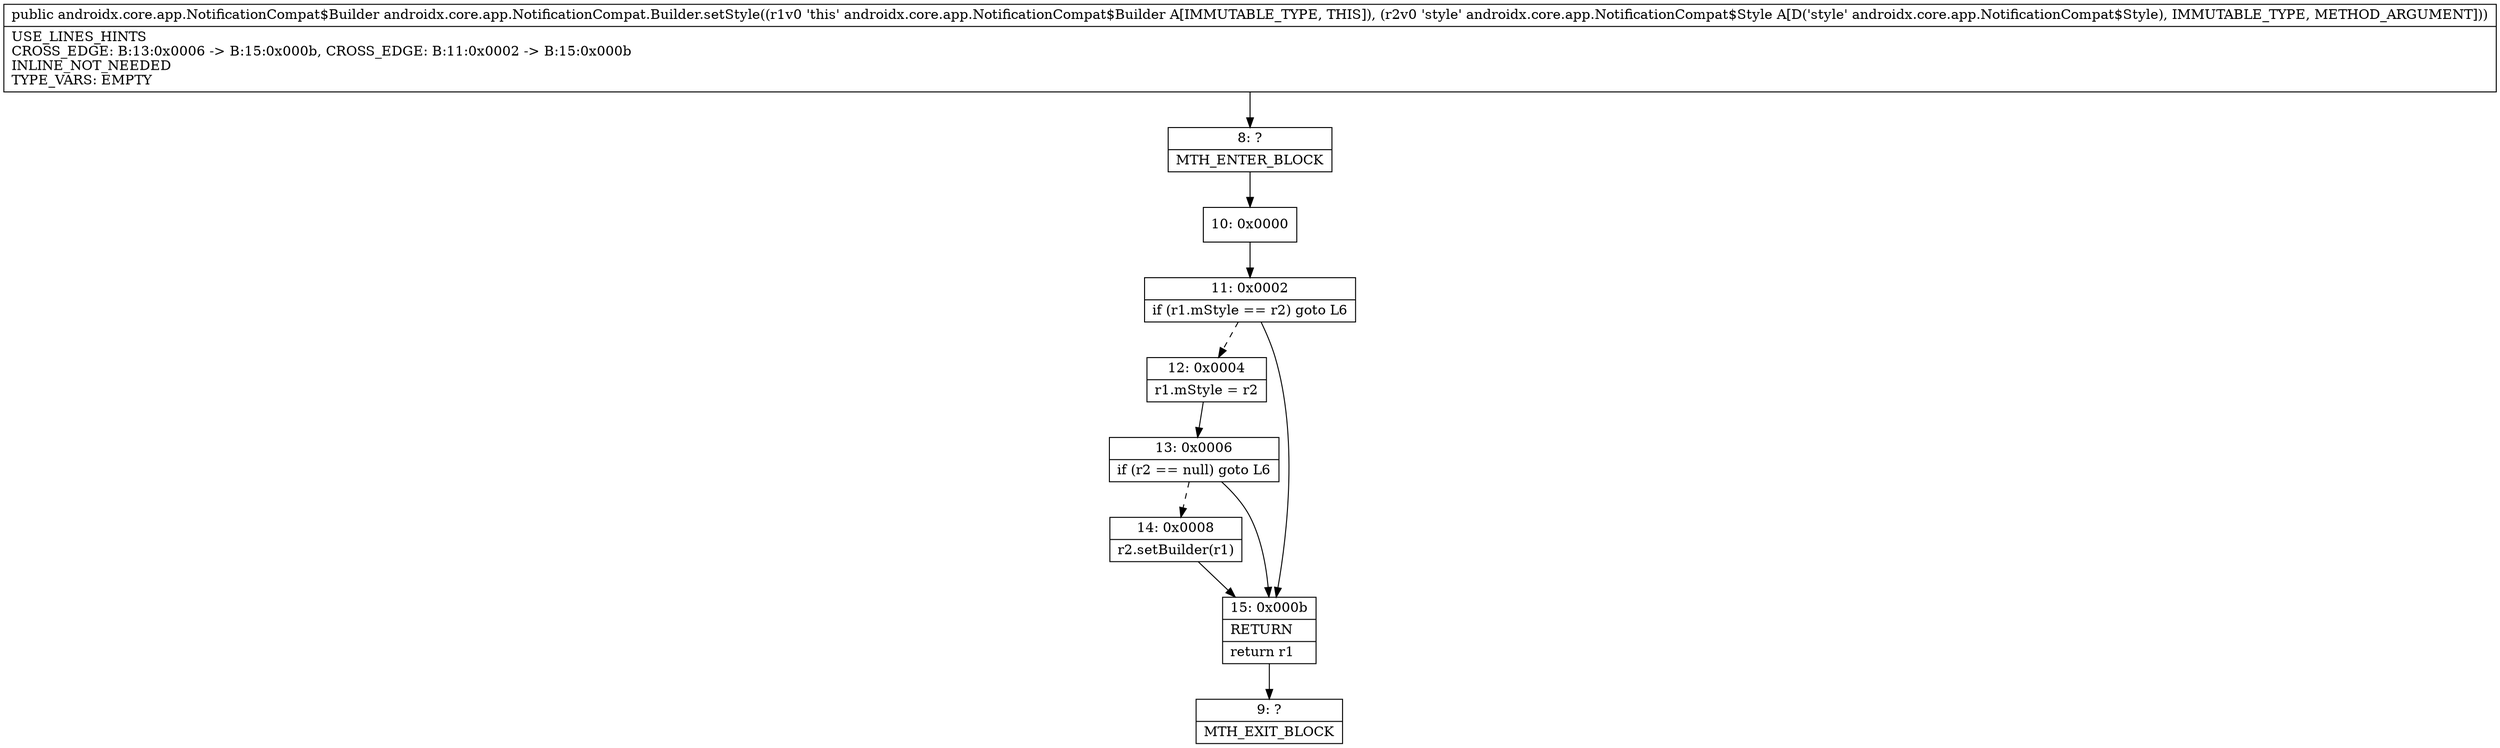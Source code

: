 digraph "CFG forandroidx.core.app.NotificationCompat.Builder.setStyle(Landroidx\/core\/app\/NotificationCompat$Style;)Landroidx\/core\/app\/NotificationCompat$Builder;" {
Node_8 [shape=record,label="{8\:\ ?|MTH_ENTER_BLOCK\l}"];
Node_10 [shape=record,label="{10\:\ 0x0000}"];
Node_11 [shape=record,label="{11\:\ 0x0002|if (r1.mStyle == r2) goto L6\l}"];
Node_12 [shape=record,label="{12\:\ 0x0004|r1.mStyle = r2\l}"];
Node_13 [shape=record,label="{13\:\ 0x0006|if (r2 == null) goto L6\l}"];
Node_14 [shape=record,label="{14\:\ 0x0008|r2.setBuilder(r1)\l}"];
Node_15 [shape=record,label="{15\:\ 0x000b|RETURN\l|return r1\l}"];
Node_9 [shape=record,label="{9\:\ ?|MTH_EXIT_BLOCK\l}"];
MethodNode[shape=record,label="{public androidx.core.app.NotificationCompat$Builder androidx.core.app.NotificationCompat.Builder.setStyle((r1v0 'this' androidx.core.app.NotificationCompat$Builder A[IMMUTABLE_TYPE, THIS]), (r2v0 'style' androidx.core.app.NotificationCompat$Style A[D('style' androidx.core.app.NotificationCompat$Style), IMMUTABLE_TYPE, METHOD_ARGUMENT]))  | USE_LINES_HINTS\lCROSS_EDGE: B:13:0x0006 \-\> B:15:0x000b, CROSS_EDGE: B:11:0x0002 \-\> B:15:0x000b\lINLINE_NOT_NEEDED\lTYPE_VARS: EMPTY\l}"];
MethodNode -> Node_8;Node_8 -> Node_10;
Node_10 -> Node_11;
Node_11 -> Node_12[style=dashed];
Node_11 -> Node_15;
Node_12 -> Node_13;
Node_13 -> Node_14[style=dashed];
Node_13 -> Node_15;
Node_14 -> Node_15;
Node_15 -> Node_9;
}

